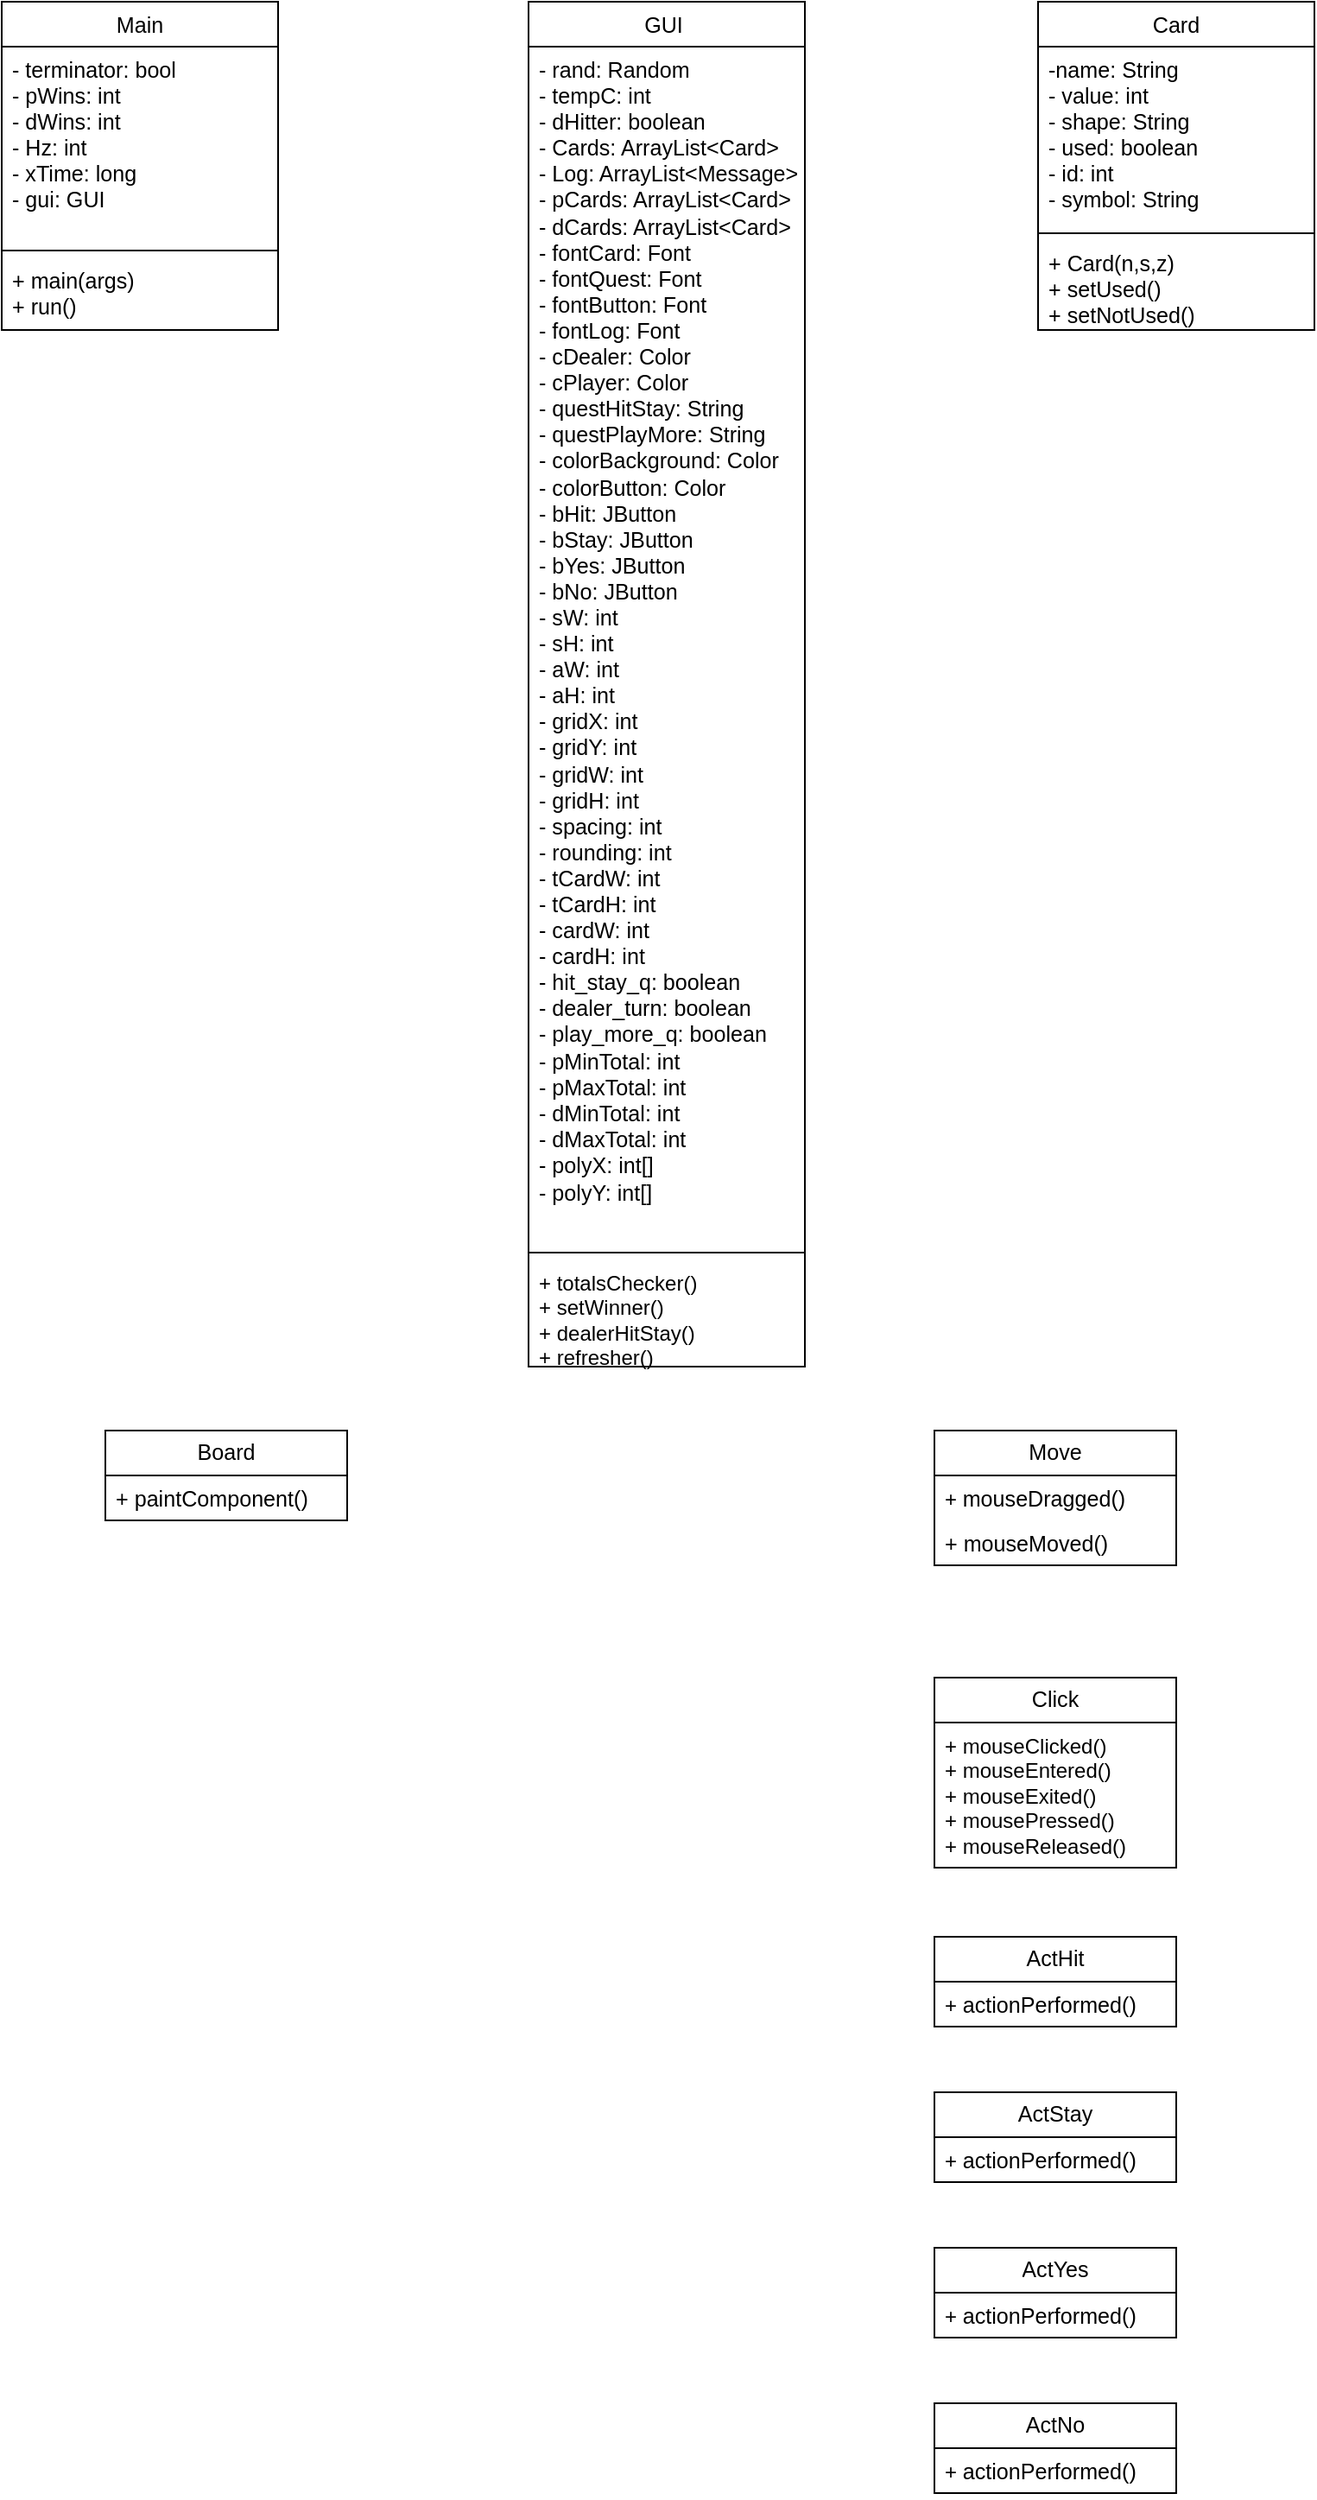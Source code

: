 <mxfile version="27.0.3">
  <diagram name="Page-1" id="uG_L2PP7e3jB945gAJbq">
    <mxGraphModel dx="1430" dy="884" grid="1" gridSize="10" guides="1" tooltips="1" connect="1" arrows="1" fold="1" page="1" pageScale="1" pageWidth="850" pageHeight="1100" math="0" shadow="0">
      <root>
        <mxCell id="0" />
        <mxCell id="1" parent="0" />
        <mxCell id="q2Nk8L6CIGEX0hvedj8e-16" value="&lt;pre style=&quot;font-family: var(--ds-font-family-code); overflow: auto; padding: calc(var(--ds-md-zoom)*8px)calc(var(--ds-md-zoom)*12px); text-wrap-mode: wrap; word-break: break-all; font-size: 12.573px; font-weight: 400; text-align: start; margin-top: 0px !important; margin-bottom: 0px !important;&quot;&gt;GUI &lt;/pre&gt;" style="swimlane;fontStyle=1;align=center;verticalAlign=top;childLayout=stackLayout;horizontal=1;startSize=26;horizontalStack=0;resizeParent=1;resizeParentMax=0;resizeLast=0;collapsible=1;marginBottom=0;whiteSpace=wrap;html=1;" vertex="1" parent="1">
          <mxGeometry x="345" y="30" width="160" height="790" as="geometry" />
        </mxCell>
        <mxCell id="q2Nk8L6CIGEX0hvedj8e-17" value="&lt;pre style=&quot;overflow: auto; padding: calc(var(--ds-md-zoom)*8px)calc(var(--ds-md-zoom)*12px); word-break: break-all; margin-top: 0px !important; margin-bottom: 0px !important;&quot;&gt;&lt;font face=&quot;Helvetica&quot;&gt;&lt;span style=&quot;font-size: 12.573px; text-wrap-mode: wrap;&quot;&gt;- rand: Random&lt;br/&gt;- tempC: int&lt;br/&gt;- dHitter: boolean&lt;br/&gt;- Cards: ArrayList&amp;lt;Card&amp;gt;&lt;br/&gt;- Log: ArrayList&amp;lt;Message&amp;gt;&lt;br/&gt;- pCards: ArrayList&amp;lt;Card&amp;gt;&lt;br/&gt;- dCards: ArrayList&amp;lt;Card&amp;gt;&lt;br/&gt;- fontCard: Font&lt;br/&gt;- fontQuest: Font&lt;br/&gt;- fontButton: Font&lt;br/&gt;- fontLog: Font&lt;br/&gt;- cDealer: Color&lt;br/&gt;- cPlayer: Color&lt;br/&gt;- questHitStay: String&lt;br/&gt;- questPlayMore: String&lt;br/&gt;- colorBackground: Color&lt;br/&gt;- colorButton: Color&lt;br/&gt;- bHit: JButton&lt;br/&gt;- bStay: JButton&lt;br/&gt;- bYes: JButton&lt;br/&gt;- bNo: JButton&lt;br/&gt;- sW: int&lt;br/&gt;- sH: int&lt;br/&gt;- aW: int&lt;br/&gt;- aH: int&lt;br/&gt;- gridX: int&lt;br/&gt;- gridY: int&lt;br/&gt;- gridW: int&lt;br/&gt;- gridH: int&lt;br/&gt;- spacing: int&lt;br/&gt;- rounding: int&lt;br/&gt;- tCardW: int&lt;br/&gt;- tCardH: int&lt;br/&gt;- cardW: int&lt;br/&gt;- cardH: int&lt;br/&gt;- hit_stay_q: boolean&lt;br/&gt;- dealer_turn: boolean&lt;br/&gt;- play_more_q: boolean&lt;br/&gt;- pMinTotal: int&lt;br/&gt;- pMaxTotal: int&lt;br/&gt;- dMinTotal: int&lt;br/&gt;- dMaxTotal: int&lt;br/&gt;- polyX: int[]&lt;br/&gt;- polyY: int[]&lt;/span&gt;&lt;/font&gt;&lt;font face=&quot;var(--ds-font-family-code)&quot;&gt;&lt;span style=&quot;font-size: 12.573px; text-wrap-mode: wrap;&quot;&gt;&lt;/span&gt;&lt;/font&gt;&lt;/pre&gt;" style="text;strokeColor=none;fillColor=none;align=left;verticalAlign=top;spacingLeft=4;spacingRight=4;overflow=hidden;rotatable=0;points=[[0,0.5],[1,0.5]];portConstraint=eastwest;whiteSpace=wrap;html=1;" vertex="1" parent="q2Nk8L6CIGEX0hvedj8e-16">
          <mxGeometry y="26" width="160" height="694" as="geometry" />
        </mxCell>
        <mxCell id="q2Nk8L6CIGEX0hvedj8e-18" value="" style="line;strokeWidth=1;fillColor=none;align=left;verticalAlign=middle;spacingTop=-1;spacingLeft=3;spacingRight=3;rotatable=0;labelPosition=right;points=[];portConstraint=eastwest;strokeColor=inherit;" vertex="1" parent="q2Nk8L6CIGEX0hvedj8e-16">
          <mxGeometry y="720" width="160" height="8" as="geometry" />
        </mxCell>
        <mxCell id="q2Nk8L6CIGEX0hvedj8e-19" value="&lt;div&gt;+ totalsChecker()&amp;nbsp;&amp;nbsp;&lt;/div&gt;&lt;div&gt;+ setWinner()&amp;nbsp; &amp;nbsp; &amp;nbsp;&amp;nbsp;&lt;/div&gt;&lt;div&gt;+ dealerHitStay()&amp;nbsp;&amp;nbsp;&lt;/div&gt;&lt;div&gt;+ refresher()&amp;nbsp;&lt;/div&gt;" style="text;strokeColor=none;fillColor=none;align=left;verticalAlign=top;spacingLeft=4;spacingRight=4;overflow=hidden;rotatable=0;points=[[0,0.5],[1,0.5]];portConstraint=eastwest;whiteSpace=wrap;html=1;" vertex="1" parent="q2Nk8L6CIGEX0hvedj8e-16">
          <mxGeometry y="728" width="160" height="62" as="geometry" />
        </mxCell>
        <mxCell id="q2Nk8L6CIGEX0hvedj8e-20" value="&lt;pre style=&quot;font-family: var(--ds-font-family-code); overflow: auto; padding: calc(var(--ds-md-zoom)*8px)calc(var(--ds-md-zoom)*12px); text-wrap-mode: wrap; word-break: break-all; font-size: 12.573px; font-weight: 400; text-align: start; margin-top: 0px !important; margin-bottom: 0px !important;&quot;&gt;&lt;pre style=&quot;font-family: var(--ds-font-family-code); overflow: auto; padding: calc(var(--ds-md-zoom)*8px)calc(var(--ds-md-zoom)*12px); text-wrap-mode: wrap; word-break: break-all; margin-top: 0px !important; margin-bottom: 0px !important;&quot;&gt;Main&lt;/pre&gt;&lt;/pre&gt;" style="swimlane;fontStyle=1;align=center;verticalAlign=top;childLayout=stackLayout;horizontal=1;startSize=26;horizontalStack=0;resizeParent=1;resizeParentMax=0;resizeLast=0;collapsible=1;marginBottom=0;whiteSpace=wrap;html=1;" vertex="1" parent="1">
          <mxGeometry x="40" y="30" width="160" height="190" as="geometry" />
        </mxCell>
        <mxCell id="q2Nk8L6CIGEX0hvedj8e-21" value="&lt;pre style=&quot;font-family: var(--ds-font-family-code); overflow: auto; padding: calc(var(--ds-md-zoom)*8px)calc(var(--ds-md-zoom)*12px); text-wrap-mode: wrap; word-break: break-all; font-size: 12.573px; margin-top: 0px !important; margin-bottom: 0px !important;&quot;&gt;- terminator: bool &lt;br&gt;- pWins: int       &lt;br&gt;- dWins: int       &lt;br&gt;- Hz: int          &lt;br&gt;- xTime: long      &lt;br&gt;- gui: GUI &lt;/pre&gt;" style="text;strokeColor=none;fillColor=none;align=left;verticalAlign=top;spacingLeft=4;spacingRight=4;overflow=hidden;rotatable=0;points=[[0,0.5],[1,0.5]];portConstraint=eastwest;whiteSpace=wrap;html=1;" vertex="1" parent="q2Nk8L6CIGEX0hvedj8e-20">
          <mxGeometry y="26" width="160" height="114" as="geometry" />
        </mxCell>
        <mxCell id="q2Nk8L6CIGEX0hvedj8e-22" value="" style="line;strokeWidth=1;fillColor=none;align=left;verticalAlign=middle;spacingTop=-1;spacingLeft=3;spacingRight=3;rotatable=0;labelPosition=right;points=[];portConstraint=eastwest;strokeColor=inherit;" vertex="1" parent="q2Nk8L6CIGEX0hvedj8e-20">
          <mxGeometry y="140" width="160" height="8" as="geometry" />
        </mxCell>
        <mxCell id="q2Nk8L6CIGEX0hvedj8e-23" value="&lt;pre style=&quot;font-family: var(--ds-font-family-code); overflow: auto; padding: calc(var(--ds-md-zoom)*8px)calc(var(--ds-md-zoom)*12px); text-wrap-mode: wrap; word-break: break-all; font-size: 12.573px; margin-top: 0px !important; margin-bottom: 0px !important;&quot;&gt;+ main(args)       &lt;br&gt;+ run()  &lt;/pre&gt;" style="text;strokeColor=none;fillColor=none;align=left;verticalAlign=top;spacingLeft=4;spacingRight=4;overflow=hidden;rotatable=0;points=[[0,0.5],[1,0.5]];portConstraint=eastwest;whiteSpace=wrap;html=1;" vertex="1" parent="q2Nk8L6CIGEX0hvedj8e-20">
          <mxGeometry y="148" width="160" height="42" as="geometry" />
        </mxCell>
        <mxCell id="q2Nk8L6CIGEX0hvedj8e-24" value="&lt;pre style=&quot;font-family: var(--ds-font-family-code); overflow: auto; padding: calc(var(--ds-md-zoom)*8px)calc(var(--ds-md-zoom)*12px); text-wrap-mode: wrap; word-break: break-all; font-size: 12.573px; font-weight: 400; text-align: start; margin-top: 0px !important; margin-bottom: 0px !important;&quot;&gt;Card&lt;/pre&gt;" style="swimlane;fontStyle=1;align=center;verticalAlign=top;childLayout=stackLayout;horizontal=1;startSize=26;horizontalStack=0;resizeParent=1;resizeParentMax=0;resizeLast=0;collapsible=1;marginBottom=0;whiteSpace=wrap;html=1;" vertex="1" parent="1">
          <mxGeometry x="640" y="30" width="160" height="190" as="geometry" />
        </mxCell>
        <mxCell id="q2Nk8L6CIGEX0hvedj8e-25" value="&lt;pre style=&quot;font-family: var(--ds-font-family-code); overflow: auto; padding: calc(var(--ds-md-zoom)*8px)calc(var(--ds-md-zoom)*12px); text-wrap-mode: wrap; word-break: break-all; font-size: 12.573px; margin-top: 0px !important; margin-bottom: 0px !important;&quot;&gt;-name: String    &lt;br&gt;- value: int      &lt;br&gt;- shape: String    &lt;br&gt;- used: boolean    &lt;br&gt;- id: int          &lt;br&gt;- symbol: String&lt;/pre&gt;" style="text;strokeColor=none;fillColor=none;align=left;verticalAlign=top;spacingLeft=4;spacingRight=4;overflow=hidden;rotatable=0;points=[[0,0.5],[1,0.5]];portConstraint=eastwest;whiteSpace=wrap;html=1;" vertex="1" parent="q2Nk8L6CIGEX0hvedj8e-24">
          <mxGeometry y="26" width="160" height="104" as="geometry" />
        </mxCell>
        <mxCell id="q2Nk8L6CIGEX0hvedj8e-26" value="" style="line;strokeWidth=1;fillColor=none;align=left;verticalAlign=middle;spacingTop=-1;spacingLeft=3;spacingRight=3;rotatable=0;labelPosition=right;points=[];portConstraint=eastwest;strokeColor=inherit;" vertex="1" parent="q2Nk8L6CIGEX0hvedj8e-24">
          <mxGeometry y="130" width="160" height="8" as="geometry" />
        </mxCell>
        <mxCell id="q2Nk8L6CIGEX0hvedj8e-27" value="&lt;pre style=&quot;font-family: var(--ds-font-family-code); overflow: auto; padding: calc(var(--ds-md-zoom)*8px)calc(var(--ds-md-zoom)*12px); text-wrap-mode: wrap; word-break: break-all; font-size: 12.573px; margin-top: 0px !important; margin-bottom: 0px !important;&quot;&gt;+ Card(n,s,z)      &lt;br&gt;+ setUsed()        &lt;br&gt;+ setNotUsed()&lt;/pre&gt;" style="text;strokeColor=none;fillColor=none;align=left;verticalAlign=top;spacingLeft=4;spacingRight=4;overflow=hidden;rotatable=0;points=[[0,0.5],[1,0.5]];portConstraint=eastwest;whiteSpace=wrap;html=1;" vertex="1" parent="q2Nk8L6CIGEX0hvedj8e-24">
          <mxGeometry y="138" width="160" height="52" as="geometry" />
        </mxCell>
        <mxCell id="q2Nk8L6CIGEX0hvedj8e-28" value="&lt;pre style=&quot;font-family: var(--ds-font-family-code); overflow: auto; padding: calc(var(--ds-md-zoom)*8px)calc(var(--ds-md-zoom)*12px); text-wrap-mode: wrap; word-break: break-all; font-size: 12.573px; text-align: start; margin-top: 0px !important; margin-bottom: 0px !important;&quot;&gt;Board&lt;/pre&gt;" style="swimlane;fontStyle=0;childLayout=stackLayout;horizontal=1;startSize=26;fillColor=none;horizontalStack=0;resizeParent=1;resizeParentMax=0;resizeLast=0;collapsible=1;marginBottom=0;whiteSpace=wrap;html=1;" vertex="1" parent="1">
          <mxGeometry x="100" y="857" width="140" height="52" as="geometry" />
        </mxCell>
        <mxCell id="q2Nk8L6CIGEX0hvedj8e-31" value="&lt;pre style=&quot;font-family: var(--ds-font-family-code); overflow: auto; padding: calc(var(--ds-md-zoom)*8px)calc(var(--ds-md-zoom)*12px); text-wrap-mode: wrap; word-break: break-all; font-size: 12.573px; margin-top: 0px !important; margin-bottom: 0px !important;&quot;&gt;+ paintComponent()&lt;/pre&gt;" style="text;strokeColor=none;fillColor=none;align=left;verticalAlign=top;spacingLeft=4;spacingRight=4;overflow=hidden;rotatable=0;points=[[0,0.5],[1,0.5]];portConstraint=eastwest;whiteSpace=wrap;html=1;" vertex="1" parent="q2Nk8L6CIGEX0hvedj8e-28">
          <mxGeometry y="26" width="140" height="26" as="geometry" />
        </mxCell>
        <mxCell id="q2Nk8L6CIGEX0hvedj8e-32" value="&lt;pre style=&quot;font-family: var(--ds-font-family-code); overflow: auto; padding: calc(var(--ds-md-zoom)*8px)calc(var(--ds-md-zoom)*12px); text-wrap-mode: wrap; word-break: break-all; font-size: 12.573px; text-align: start; margin-top: 0px !important; margin-bottom: 0px !important;&quot;&gt;Move&lt;/pre&gt;" style="swimlane;fontStyle=0;childLayout=stackLayout;horizontal=1;startSize=26;fillColor=none;horizontalStack=0;resizeParent=1;resizeParentMax=0;resizeLast=0;collapsible=1;marginBottom=0;whiteSpace=wrap;html=1;" vertex="1" parent="1">
          <mxGeometry x="580" y="857" width="140" height="78" as="geometry" />
        </mxCell>
        <mxCell id="q2Nk8L6CIGEX0hvedj8e-33" value="+&amp;nbsp;&lt;span style=&quot;font-family: var(--ds-font-family-code); font-size: 12.573px; background-color: transparent; color: light-dark(rgb(0, 0, 0), rgb(255, 255, 255));&quot;&gt;mouseDragged()&lt;/span&gt;" style="text;strokeColor=none;fillColor=none;align=left;verticalAlign=top;spacingLeft=4;spacingRight=4;overflow=hidden;rotatable=0;points=[[0,0.5],[1,0.5]];portConstraint=eastwest;whiteSpace=wrap;html=1;" vertex="1" parent="q2Nk8L6CIGEX0hvedj8e-32">
          <mxGeometry y="26" width="140" height="26" as="geometry" />
        </mxCell>
        <mxCell id="q2Nk8L6CIGEX0hvedj8e-34" value="&lt;pre style=&quot;font-family: var(--ds-font-family-code); overflow: auto; padding: calc(var(--ds-md-zoom)*8px)calc(var(--ds-md-zoom)*12px); text-wrap-mode: wrap; word-break: break-all; font-size: 12.573px; margin-top: 0px !important; margin-bottom: 0px !important;&quot;&gt;+ mouseMoved()&lt;/pre&gt;" style="text;strokeColor=none;fillColor=none;align=left;verticalAlign=top;spacingLeft=4;spacingRight=4;overflow=hidden;rotatable=0;points=[[0,0.5],[1,0.5]];portConstraint=eastwest;whiteSpace=wrap;html=1;" vertex="1" parent="q2Nk8L6CIGEX0hvedj8e-32">
          <mxGeometry y="52" width="140" height="26" as="geometry" />
        </mxCell>
        <mxCell id="q2Nk8L6CIGEX0hvedj8e-36" value="&lt;pre style=&quot;font-family: var(--ds-font-family-code); overflow: auto; padding: calc(var(--ds-md-zoom)*8px)calc(var(--ds-md-zoom)*12px); text-wrap-mode: wrap; word-break: break-all; font-size: 12.573px; text-align: start; margin-top: 0px !important; margin-bottom: 0px !important;&quot;&gt;Click&lt;/pre&gt;" style="swimlane;fontStyle=0;childLayout=stackLayout;horizontal=1;startSize=26;fillColor=none;horizontalStack=0;resizeParent=1;resizeParentMax=0;resizeLast=0;collapsible=1;marginBottom=0;whiteSpace=wrap;html=1;" vertex="1" parent="1">
          <mxGeometry x="580" y="1000" width="140" height="110" as="geometry" />
        </mxCell>
        <mxCell id="q2Nk8L6CIGEX0hvedj8e-38" value="+ mouseClicked()&lt;br&gt;+ mouseEntered()&lt;br&gt;+ mouseExited()&lt;br&gt;+ mousePressed()&lt;br&gt;+ mouseReleased()" style="text;strokeColor=none;fillColor=none;align=left;verticalAlign=top;spacingLeft=4;spacingRight=4;overflow=hidden;rotatable=0;points=[[0,0.5],[1,0.5]];portConstraint=eastwest;whiteSpace=wrap;html=1;" vertex="1" parent="q2Nk8L6CIGEX0hvedj8e-36">
          <mxGeometry y="26" width="140" height="84" as="geometry" />
        </mxCell>
        <mxCell id="q2Nk8L6CIGEX0hvedj8e-40" value="&lt;pre style=&quot;font-family: var(--ds-font-family-code); overflow: auto; padding: calc(var(--ds-md-zoom)*8px)calc(var(--ds-md-zoom)*12px); text-wrap-mode: wrap; word-break: break-all; font-size: 12.573px; text-align: start; margin-top: 0px !important; margin-bottom: 0px !important;&quot;&gt;ActHit&lt;/pre&gt;" style="swimlane;fontStyle=0;childLayout=stackLayout;horizontal=1;startSize=26;fillColor=none;horizontalStack=0;resizeParent=1;resizeParentMax=0;resizeLast=0;collapsible=1;marginBottom=0;whiteSpace=wrap;html=1;" vertex="1" parent="1">
          <mxGeometry x="580" y="1150" width="140" height="52" as="geometry" />
        </mxCell>
        <mxCell id="q2Nk8L6CIGEX0hvedj8e-42" value="+&amp;nbsp;&lt;span style=&quot;font-family: var(--ds-font-family-code); font-size: 12.573px; background-color: transparent; color: light-dark(rgb(0, 0, 0), rgb(255, 255, 255));&quot;&gt;actionPerformed()&lt;/span&gt;" style="text;strokeColor=none;fillColor=none;align=left;verticalAlign=top;spacingLeft=4;spacingRight=4;overflow=hidden;rotatable=0;points=[[0,0.5],[1,0.5]];portConstraint=eastwest;whiteSpace=wrap;html=1;" vertex="1" parent="q2Nk8L6CIGEX0hvedj8e-40">
          <mxGeometry y="26" width="140" height="26" as="geometry" />
        </mxCell>
        <mxCell id="q2Nk8L6CIGEX0hvedj8e-56" value="&lt;pre style=&quot;font-family: var(--ds-font-family-code); overflow: auto; padding: calc(var(--ds-md-zoom)*8px)calc(var(--ds-md-zoom)*12px); text-wrap-mode: wrap; word-break: break-all; font-size: 12.573px; text-align: start; margin-top: 0px !important; margin-bottom: 0px !important;&quot;&gt;ActStay&lt;/pre&gt;" style="swimlane;fontStyle=0;childLayout=stackLayout;horizontal=1;startSize=26;fillColor=none;horizontalStack=0;resizeParent=1;resizeParentMax=0;resizeLast=0;collapsible=1;marginBottom=0;whiteSpace=wrap;html=1;" vertex="1" parent="1">
          <mxGeometry x="580" y="1240" width="140" height="52" as="geometry" />
        </mxCell>
        <mxCell id="q2Nk8L6CIGEX0hvedj8e-57" value="+&amp;nbsp;&lt;span style=&quot;font-family: var(--ds-font-family-code); font-size: 12.573px; background-color: transparent; color: light-dark(rgb(0, 0, 0), rgb(255, 255, 255));&quot;&gt;actionPerformed()&lt;/span&gt;" style="text;strokeColor=none;fillColor=none;align=left;verticalAlign=top;spacingLeft=4;spacingRight=4;overflow=hidden;rotatable=0;points=[[0,0.5],[1,0.5]];portConstraint=eastwest;whiteSpace=wrap;html=1;" vertex="1" parent="q2Nk8L6CIGEX0hvedj8e-56">
          <mxGeometry y="26" width="140" height="26" as="geometry" />
        </mxCell>
        <mxCell id="q2Nk8L6CIGEX0hvedj8e-58" value="&lt;pre style=&quot;font-family: var(--ds-font-family-code); overflow: auto; padding: calc(var(--ds-md-zoom)*8px)calc(var(--ds-md-zoom)*12px); text-wrap-mode: wrap; word-break: break-all; font-size: 12.573px; text-align: start; margin-top: 0px !important; margin-bottom: 0px !important;&quot;&gt;ActNo&lt;/pre&gt;" style="swimlane;fontStyle=0;childLayout=stackLayout;horizontal=1;startSize=26;fillColor=none;horizontalStack=0;resizeParent=1;resizeParentMax=0;resizeLast=0;collapsible=1;marginBottom=0;whiteSpace=wrap;html=1;" vertex="1" parent="1">
          <mxGeometry x="580" y="1420" width="140" height="52" as="geometry" />
        </mxCell>
        <mxCell id="q2Nk8L6CIGEX0hvedj8e-59" value="+&amp;nbsp;&lt;span style=&quot;font-family: var(--ds-font-family-code); font-size: 12.573px; background-color: transparent; color: light-dark(rgb(0, 0, 0), rgb(255, 255, 255));&quot;&gt;actionPerformed()&lt;/span&gt;" style="text;strokeColor=none;fillColor=none;align=left;verticalAlign=top;spacingLeft=4;spacingRight=4;overflow=hidden;rotatable=0;points=[[0,0.5],[1,0.5]];portConstraint=eastwest;whiteSpace=wrap;html=1;" vertex="1" parent="q2Nk8L6CIGEX0hvedj8e-58">
          <mxGeometry y="26" width="140" height="26" as="geometry" />
        </mxCell>
        <mxCell id="q2Nk8L6CIGEX0hvedj8e-60" value="&lt;pre style=&quot;font-family: var(--ds-font-family-code); overflow: auto; padding: calc(var(--ds-md-zoom)*8px)calc(var(--ds-md-zoom)*12px); text-wrap-mode: wrap; word-break: break-all; font-size: 12.573px; text-align: start; margin-top: 0px !important; margin-bottom: 0px !important;&quot;&gt;ActYes&lt;/pre&gt;" style="swimlane;fontStyle=0;childLayout=stackLayout;horizontal=1;startSize=26;fillColor=none;horizontalStack=0;resizeParent=1;resizeParentMax=0;resizeLast=0;collapsible=1;marginBottom=0;whiteSpace=wrap;html=1;" vertex="1" parent="1">
          <mxGeometry x="580" y="1330" width="140" height="52" as="geometry" />
        </mxCell>
        <mxCell id="q2Nk8L6CIGEX0hvedj8e-61" value="+&amp;nbsp;&lt;span style=&quot;font-family: var(--ds-font-family-code); font-size: 12.573px; background-color: transparent; color: light-dark(rgb(0, 0, 0), rgb(255, 255, 255));&quot;&gt;actionPerformed()&lt;/span&gt;" style="text;strokeColor=none;fillColor=none;align=left;verticalAlign=top;spacingLeft=4;spacingRight=4;overflow=hidden;rotatable=0;points=[[0,0.5],[1,0.5]];portConstraint=eastwest;whiteSpace=wrap;html=1;" vertex="1" parent="q2Nk8L6CIGEX0hvedj8e-60">
          <mxGeometry y="26" width="140" height="26" as="geometry" />
        </mxCell>
      </root>
    </mxGraphModel>
  </diagram>
</mxfile>
